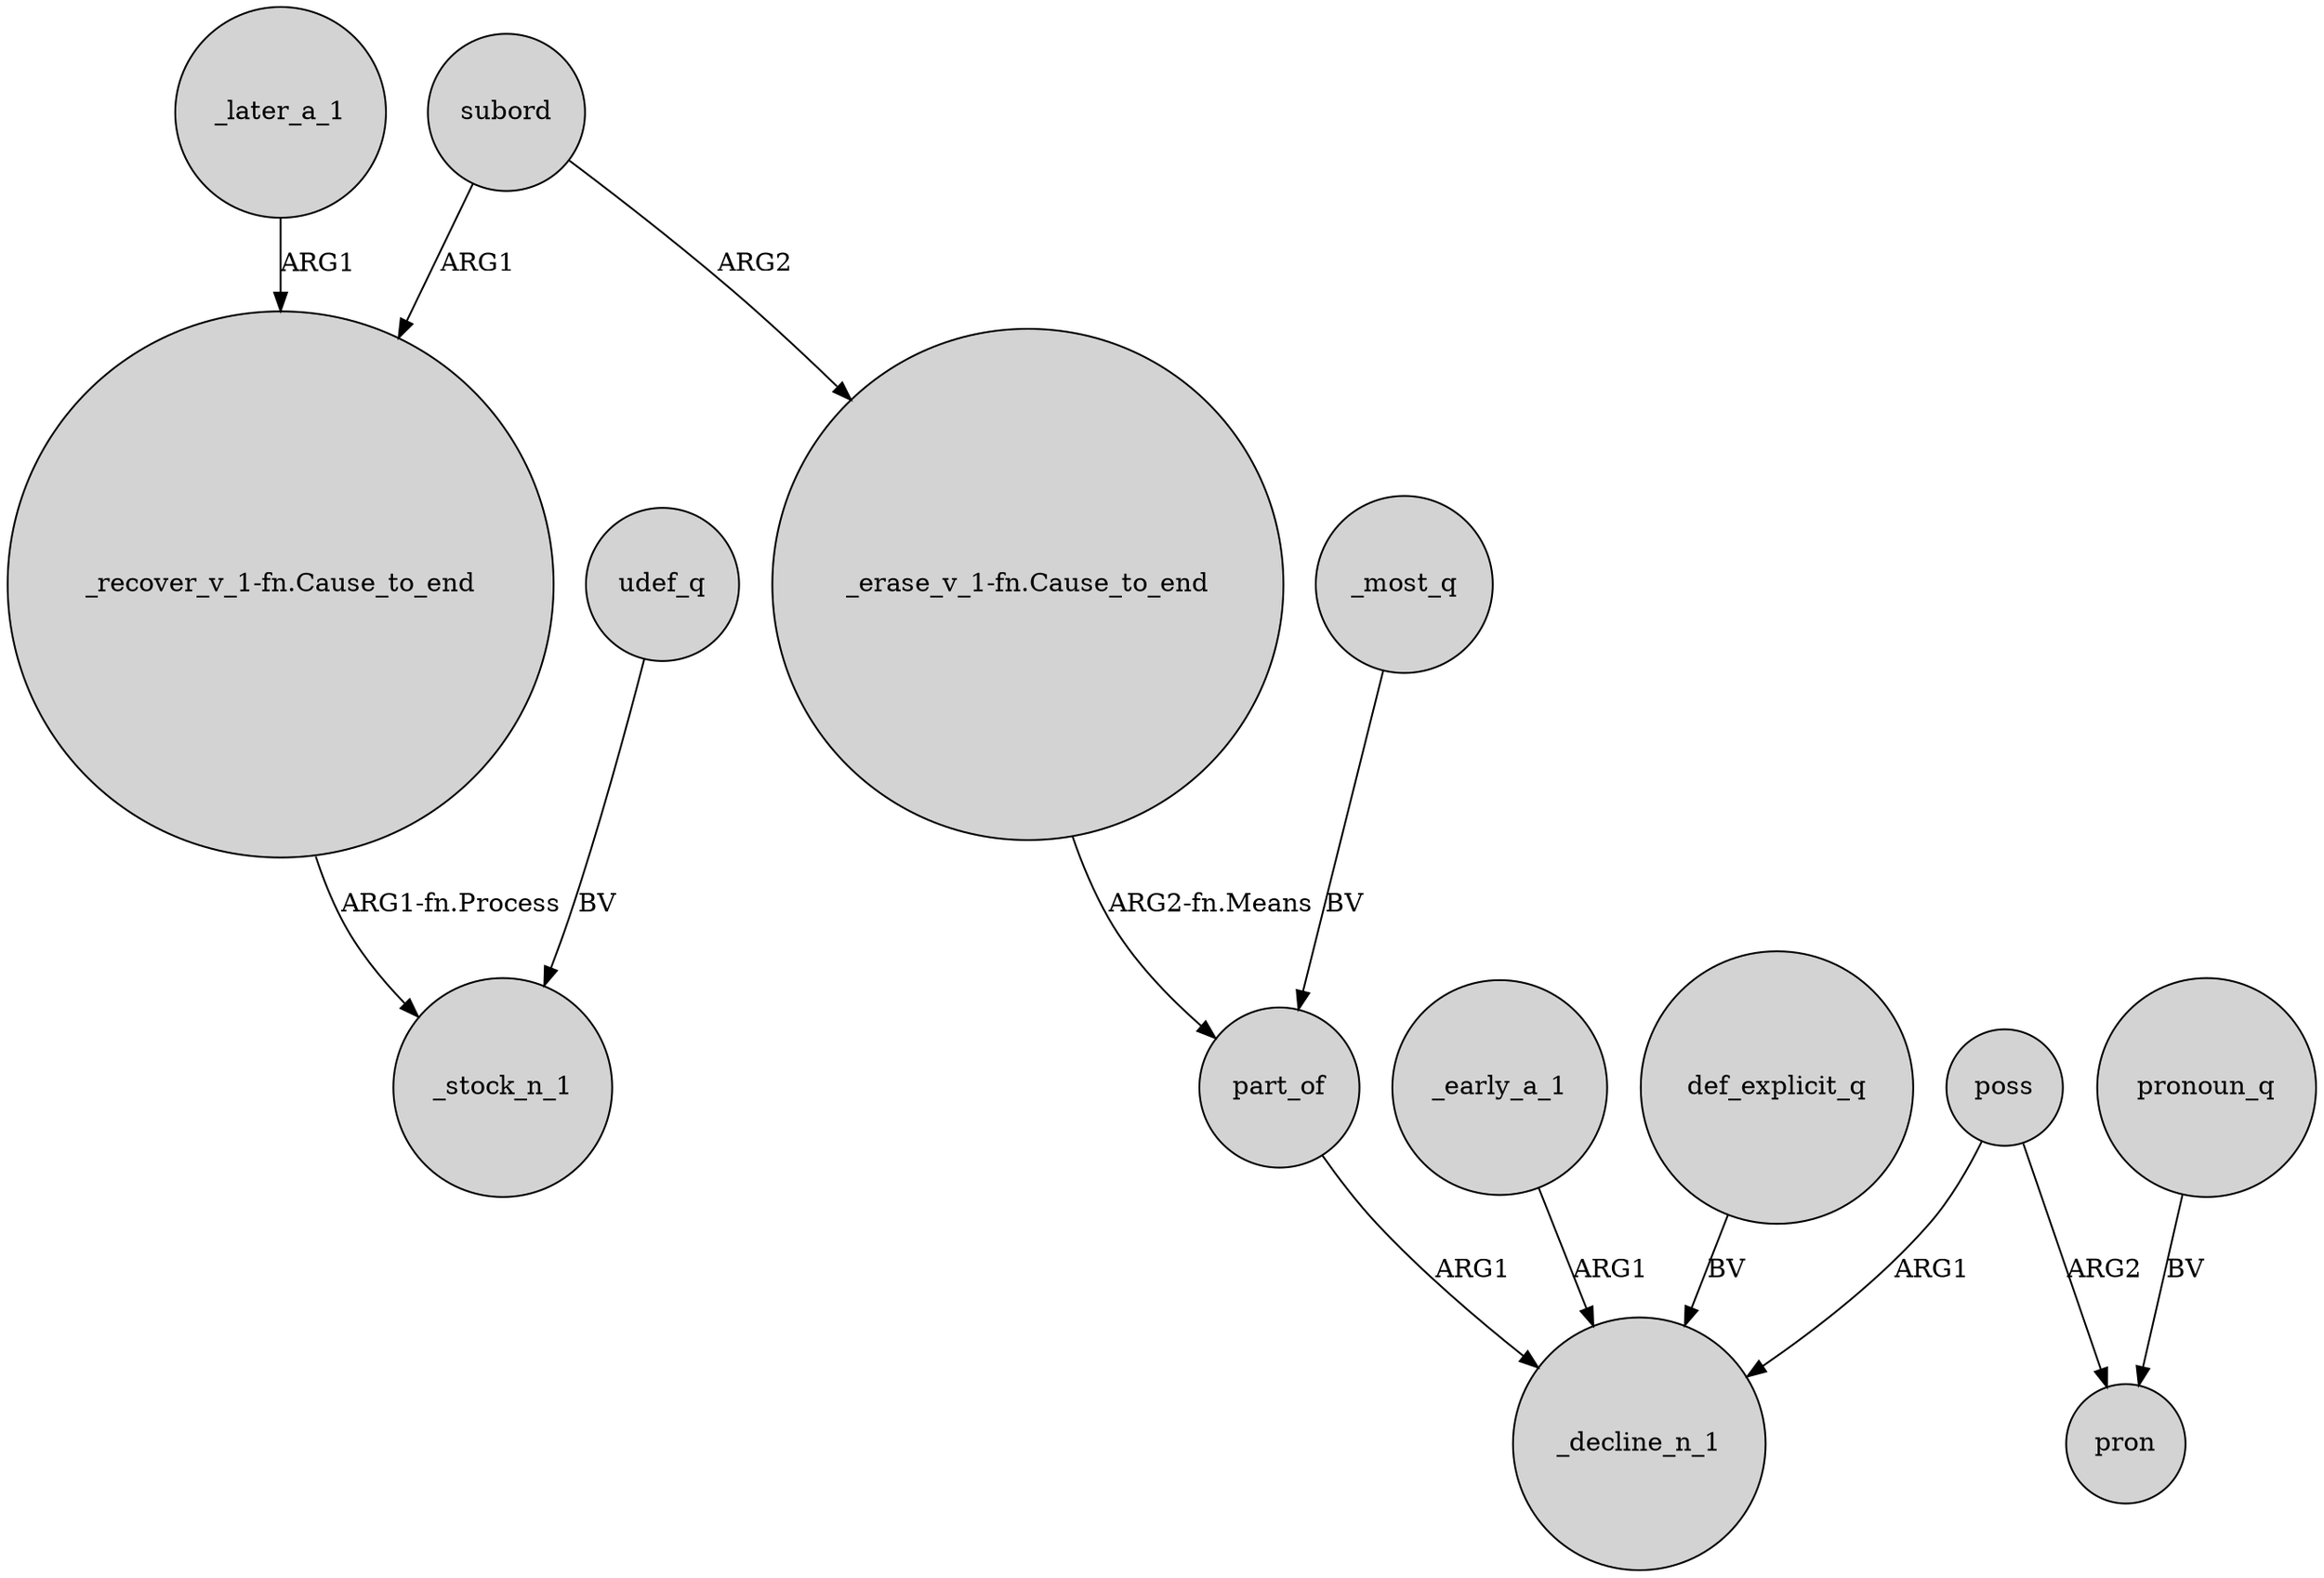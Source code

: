 digraph {
	node [shape=circle style=filled]
	_later_a_1 -> "_recover_v_1-fn.Cause_to_end" [label=ARG1]
	_most_q -> part_of [label=BV]
	"_erase_v_1-fn.Cause_to_end" -> part_of [label="ARG2-fn.Means"]
	_early_a_1 -> _decline_n_1 [label=ARG1]
	subord -> "_erase_v_1-fn.Cause_to_end" [label=ARG2]
	poss -> pron [label=ARG2]
	subord -> "_recover_v_1-fn.Cause_to_end" [label=ARG1]
	poss -> _decline_n_1 [label=ARG1]
	pronoun_q -> pron [label=BV]
	part_of -> _decline_n_1 [label=ARG1]
	def_explicit_q -> _decline_n_1 [label=BV]
	"_recover_v_1-fn.Cause_to_end" -> _stock_n_1 [label="ARG1-fn.Process"]
	udef_q -> _stock_n_1 [label=BV]
}
